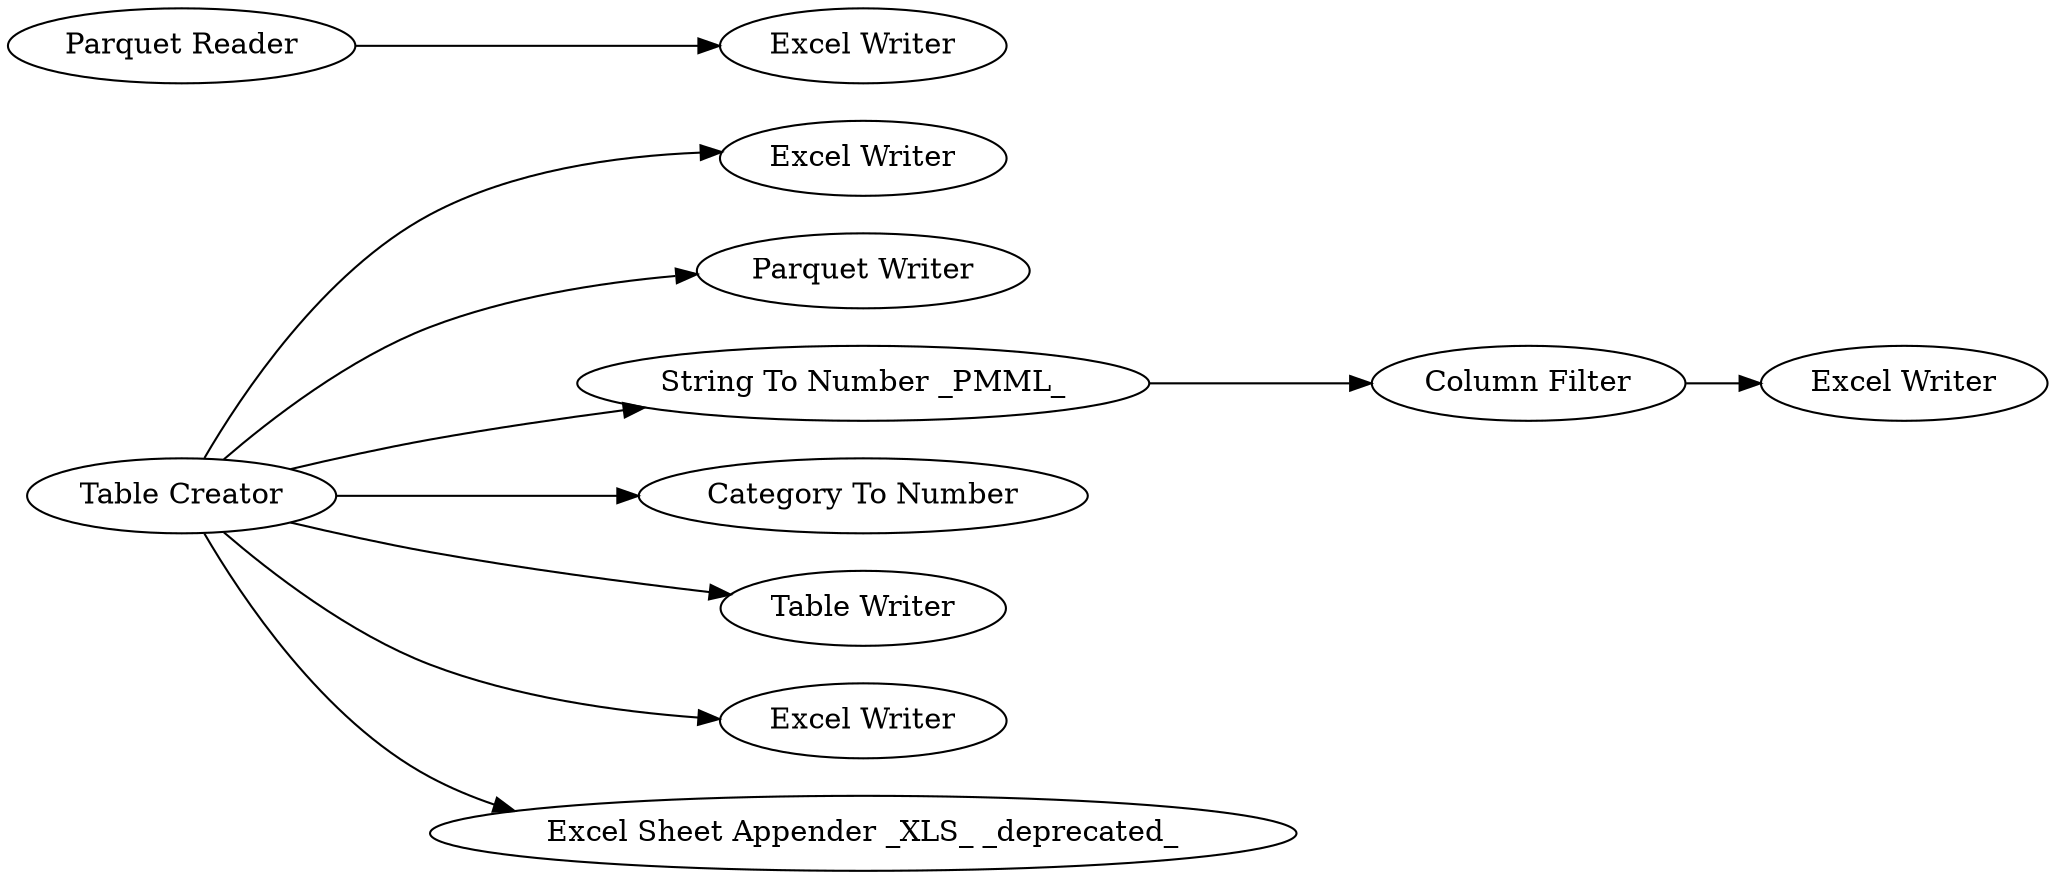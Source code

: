 digraph {
	1 -> 1045
	1 -> 1043
	1047 -> 1049
	1 -> 1046
	1042 -> 1044
	1 -> 1041
	1 -> 2
	1 -> 1040
	1049 -> 1048
	1 -> 1047
	1043 [label="Parquet Writer"]
	1044 [label="Excel Writer"]
	1 [label="Table Creator"]
	1047 [label="String To Number _PMML_"]
	1045 [label="Excel Writer"]
	1048 [label="Excel Writer"]
	1049 [label="Column Filter"]
	1040 [label="Excel Sheet Appender _XLS_ _deprecated_"]
	1041 [label="Table Writer"]
	1046 [label="Category To Number"]
	1042 [label="Parquet Reader"]
	2 [label="Excel Writer"]
	rankdir=LR
}
